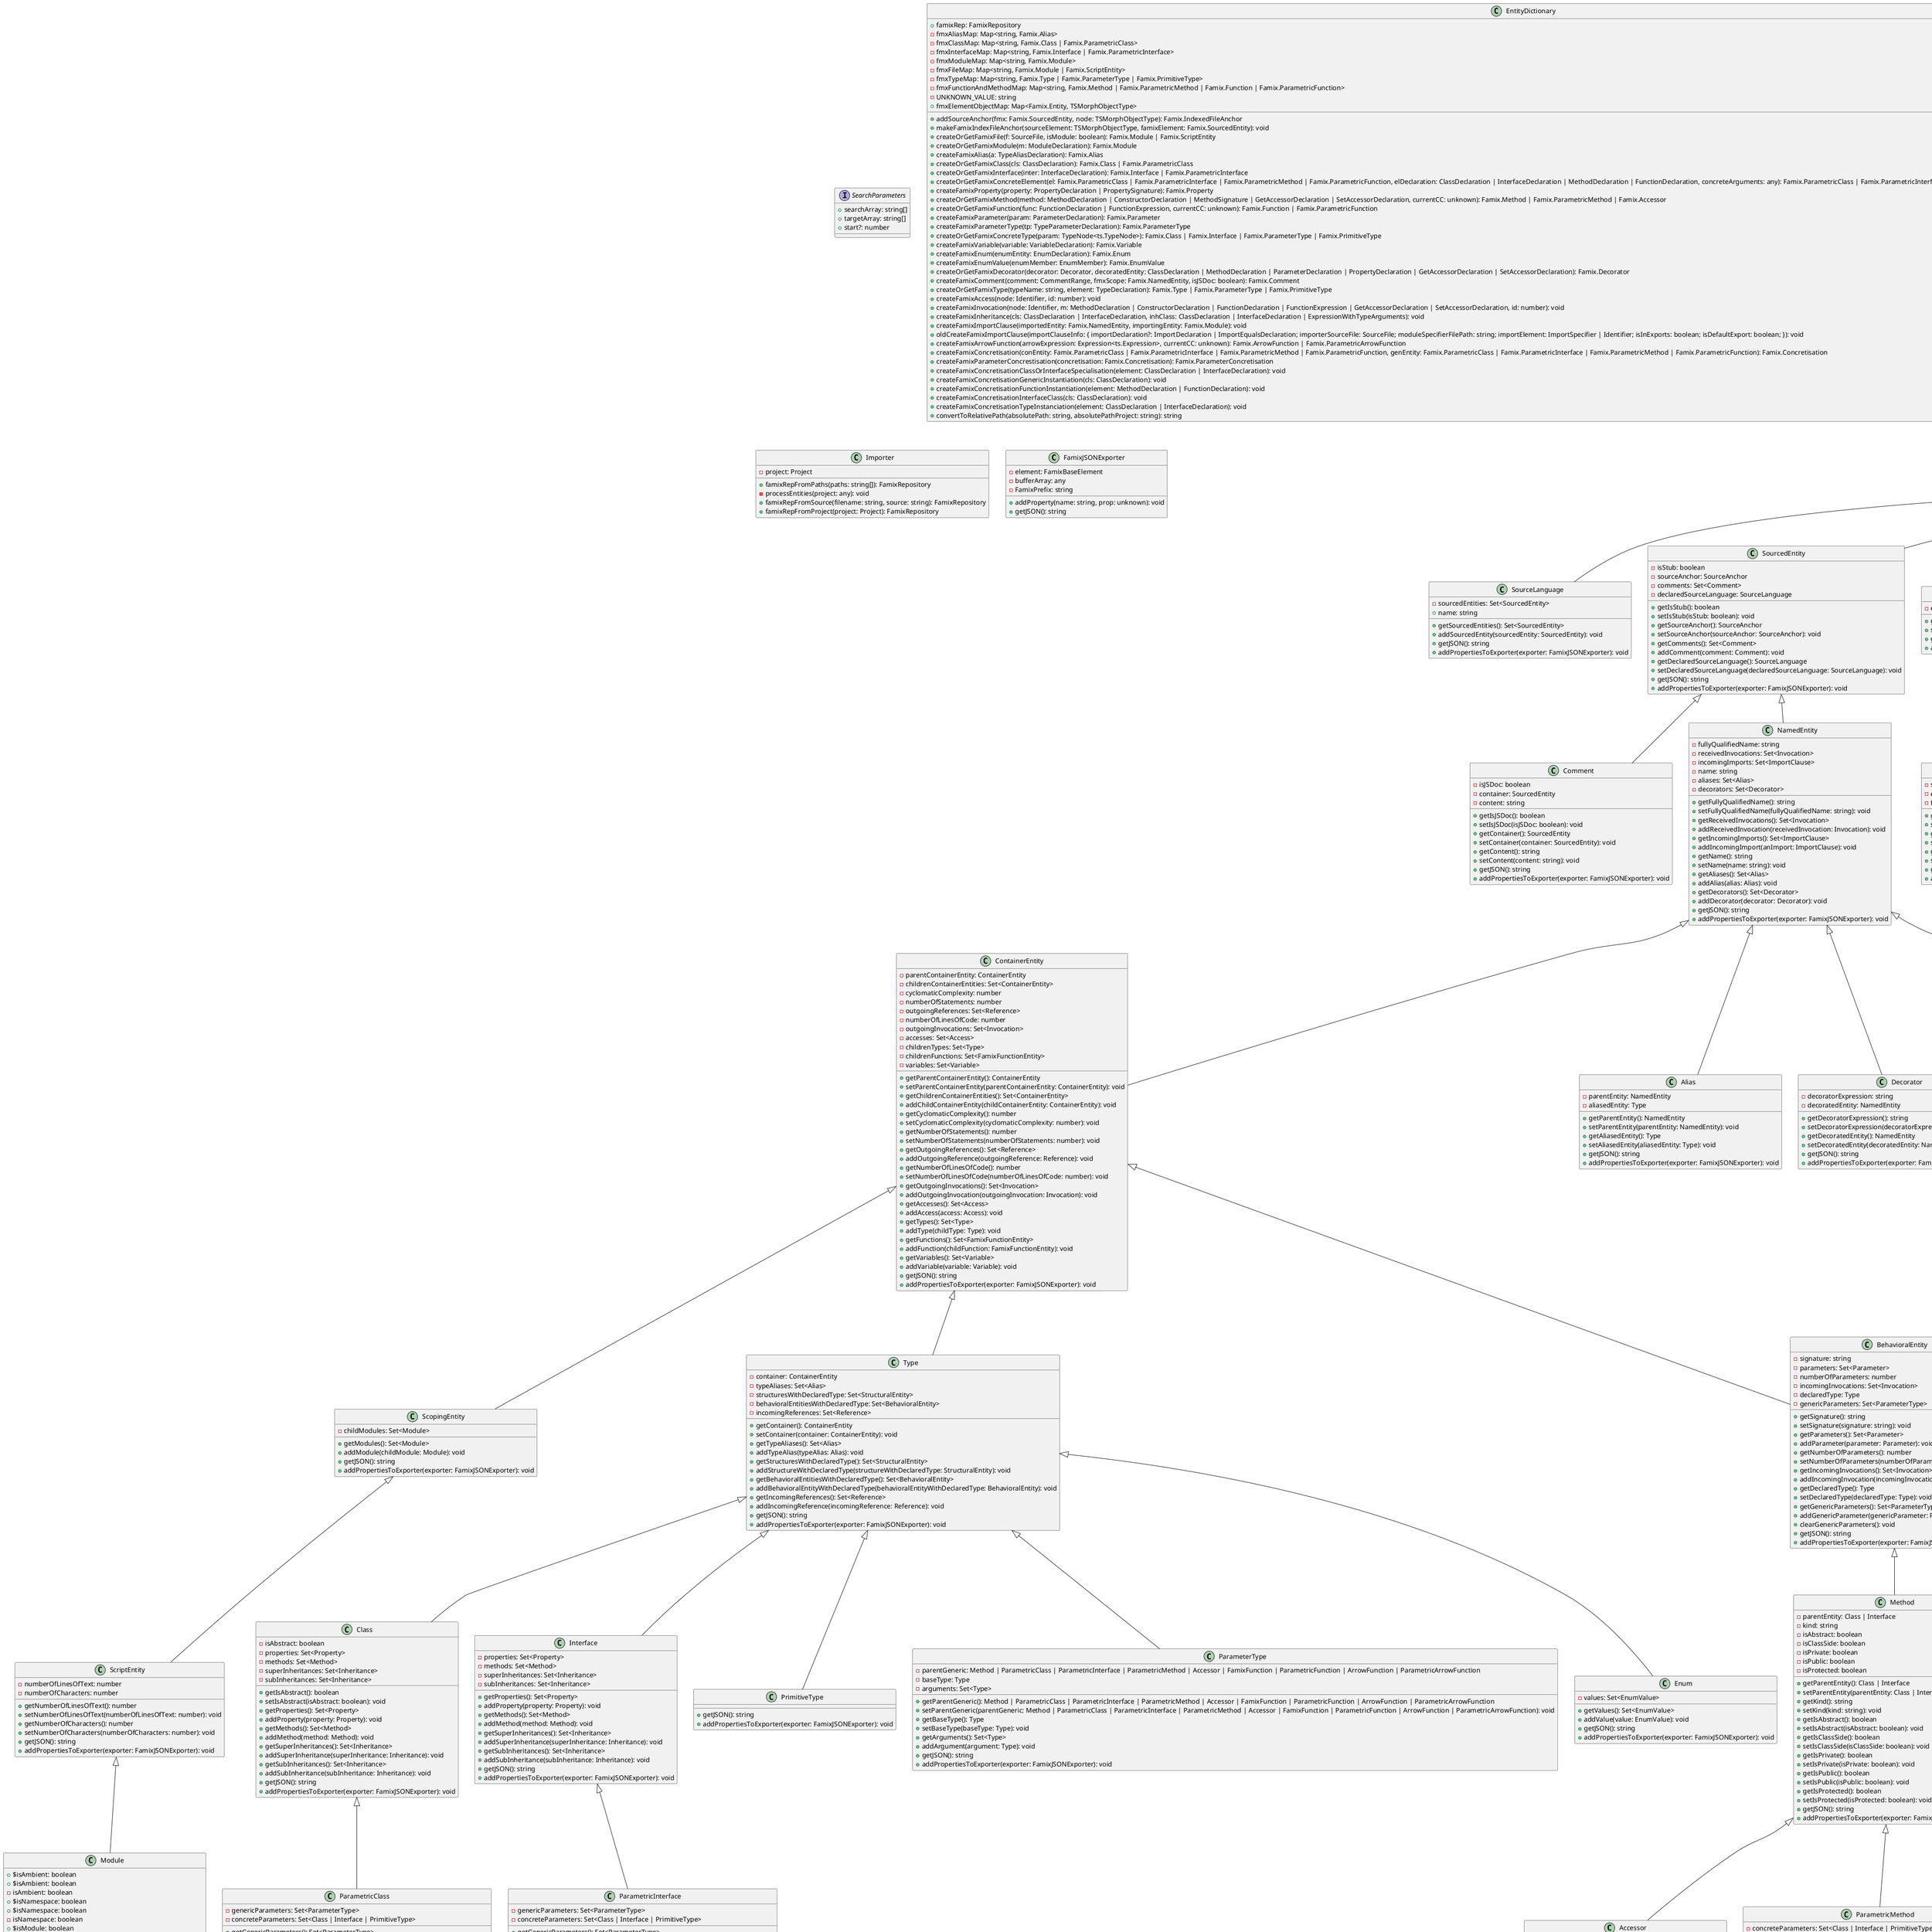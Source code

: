 @startuml
class Entity extends FamixBaseElement {
    +getJSON(): string
    +addPropertiesToExporter(exporter: FamixJSONExporter): void
}
class SourceLanguage extends Entity {
    -sourcedEntities: Set<SourcedEntity>
    +name: string
    +getSourcedEntities(): Set<SourcedEntity>
    +addSourcedEntity(sourcedEntity: SourcedEntity): void
    +getJSON(): string
    +addPropertiesToExporter(exporter: FamixJSONExporter): void
}
class Comment extends SourcedEntity {
    -isJSDoc: boolean
    +getIsJSDoc(): boolean
    +setIsJSDoc(isJSDoc: boolean): void
    -container: SourcedEntity
    +getContainer(): SourcedEntity
    +setContainer(container: SourcedEntity): void
    -content: string
    +getContent(): string
    +setContent(content: string): void
    +getJSON(): string
    +addPropertiesToExporter(exporter: FamixJSONExporter): void
}
class SourceAnchor extends Entity {
    -element: SourcedEntity
    +getElement(): SourcedEntity
    +setElement(element: SourcedEntity): void
    +getJSON(): string
    +addPropertiesToExporter(exporter: FamixJSONExporter): void
}
class SourcedEntity extends Entity {
    -isStub: boolean
    +getIsStub(): boolean
    +setIsStub(isStub: boolean): void
    -sourceAnchor: SourceAnchor
    +getSourceAnchor(): SourceAnchor
    +setSourceAnchor(sourceAnchor: SourceAnchor): void
    -comments: Set<Comment>
    +getComments(): Set<Comment>
    +addComment(comment: Comment): void
    -declaredSourceLanguage: SourceLanguage
    +getDeclaredSourceLanguage(): SourceLanguage
    +setDeclaredSourceLanguage(declaredSourceLanguage: SourceLanguage): void
    +getJSON(): string
    +addPropertiesToExporter(exporter: FamixJSONExporter): void
}
class ScopingEntity extends ContainerEntity {
    -childModules: Set<Module>
    +getModules(): Set<Module>
    +addModule(childModule: Module): void
    +getJSON(): string
    +addPropertiesToExporter(exporter: FamixJSONExporter): void
}
class ScriptEntity extends ScopingEntity {
    -numberOfLinesOfText: number
    +getNumberOfLinesOfText(): number
    +setNumberOfLinesOfText(numberOfLinesOfText: number): void
    -numberOfCharacters: number
    +getNumberOfCharacters(): number
    +setNumberOfCharacters(numberOfCharacters: number): void
    +getJSON(): string
    +addPropertiesToExporter(exporter: FamixJSONExporter): void
}
class Module extends ScriptEntity {
    +$isAmbient: boolean
    +$isAmbient: boolean
    -isAmbient: boolean
    +$isNamespace: boolean
    +$isNamespace: boolean
    -isNamespace: boolean
    +$isModule: boolean
    +$isModule: boolean
    -isModule: boolean
    -parentScope: ScopingEntity
    +getParentScope(): ScopingEntity
    +setParentScope(parentScope: ScopingEntity): void
    -outgoingImports: Set<ImportClause>
    +getOutgoingImports(): Set<ImportClause>
    +addOutgoingImport(importClause: ImportClause): void
    +getJSON(): string
    +addPropertiesToExporter(exporter: FamixJSONExporter): void
}
class ImportClause extends Entity {
    -importingEntity: Module
    +getImportingEntity(): Module
    +setImportingEntity(importer: Module): void
    -importedEntity: NamedEntity
    +getImportedEntity(): NamedEntity
    +setImportedEntity(importedEntity: NamedEntity): void
    -moduleSpecifier: string
    +getModuleSpecifier(): string
    +setModuleSpecifier(moduleSpecifier: string): void
    +getJSON(): string
    +addPropertiesToExporter(exporter: FamixJSONExporter): void
}
class Alias extends NamedEntity {
    -parentEntity: NamedEntity
    +getParentEntity(): NamedEntity
    +setParentEntity(parentEntity: NamedEntity): void
    -aliasedEntity: Type
    +getAliasedEntity(): Type
    +setAliasedEntity(aliasedEntity: Type): void
    +getJSON(): string
    +addPropertiesToExporter(exporter: FamixJSONExporter): void
}
class Decorator extends NamedEntity {
    -decoratorExpression: string
    +getDecoratorExpression(): string
    +setDecoratorExpression(decoratorExpression: string): void
    -decoratedEntity: NamedEntity
    +getDecoratedEntity(): NamedEntity
    +setDecoratedEntity(decoratedEntity: NamedEntity): void
    +getJSON(): string
    +addPropertiesToExporter(exporter: FamixJSONExporter): void
}
class NamedEntity extends SourcedEntity {
    -fullyQualifiedName: string
    +getFullyQualifiedName(): string
    +setFullyQualifiedName(fullyQualifiedName: string): void
    -receivedInvocations: Set<Invocation>
    +getReceivedInvocations(): Set<Invocation>
    +addReceivedInvocation(receivedInvocation: Invocation): void
    -incomingImports: Set<ImportClause>
    +getIncomingImports(): Set<ImportClause>
    +addIncomingImport(anImport: ImportClause): void
    -name: string
    +getName(): string
    +setName(name: string): void
    -aliases: Set<Alias>
    +getAliases(): Set<Alias>
    +addAlias(alias: Alias): void
    -decorators: Set<Decorator>
    +getDecorators(): Set<Decorator>
    +addDecorator(decorator: Decorator): void
    +getJSON(): string
    +addPropertiesToExporter(exporter: FamixJSONExporter): void
}
class Parameter extends StructuralEntity {
    -parentEntity: BehavioralEntity
    +getParentEntity(): BehavioralEntity
    +setParentEntity(parentEntity: BehavioralEntity): void
    +getJSON(): string
    +addPropertiesToExporter(exporter: FamixJSONExporter): void
}
class Property extends StructuralEntity {
    -isClassSide: boolean
    +readOnly: boolean
    +readOnly: boolean
    -_readOnly: boolean
    +getIsClassSide(): boolean
    +setIsClassSide(isClassSide: boolean): void
    -parentEntity: Class | Interface
    +getParentEntity(): Class | Interface
    +setParentEntity(parentEntity: Class | Interface): void
    +$isClassSide: boolean
    +$isClassSide: boolean
    +isDefinitelyAssigned: boolean
    +isDefinitelyAssigned: boolean
    +isOptional: boolean
    +isOptional: boolean
    +isJavaScriptPrivate: boolean
    +isJavaScriptPrivate: boolean
    -_isDefinitelyAssigned: boolean
    -_isOptional: boolean
    -_isJavaScriptPrivate: boolean
    +visibility: VisibilityTypes
    +visibility: VisibilityTypes
    -_visibility: VisibilityTypes
    +getJSON(): string
    +addPropertiesToExporter(exporter: FamixJSONExporter): void
}
class Inheritance extends Entity {
    -superclass: Class | Interface
    +getSuperclass(): Class | Interface
    +setSuperclass(superclass: Class | Interface): void
    -subclass: Class | Interface
    +getSubclass(): Class | Interface
    +setSubclass(subclass: Class | Interface): void
    +getJSON(): string
    +addPropertiesToExporter(exporter: FamixJSONExporter): void
}
class Class extends Type {
    -isAbstract: boolean
    +getIsAbstract(): boolean
    +setIsAbstract(isAbstract: boolean): void
    -properties: Set<Property>
    +getProperties(): Set<Property>
    +addProperty(property: Property): void
    -methods: Set<Method>
    +getMethods(): Set<Method>
    +addMethod(method: Method): void
    -superInheritances: Set<Inheritance>
    +getSuperInheritances(): Set<Inheritance>
    +addSuperInheritance(superInheritance: Inheritance): void
    -subInheritances: Set<Inheritance>
    +getSubInheritances(): Set<Inheritance>
    +addSubInheritance(subInheritance: Inheritance): void
    +getJSON(): string
    +addPropertiesToExporter(exporter: FamixJSONExporter): void
}
class Method extends BehavioralEntity {
    -parentEntity: Class | Interface
    +getParentEntity(): Class | Interface
    +setParentEntity(parentEntity: Class | Interface): void
    -kind: string
    +getKind(): string
    +setKind(kind: string): void
    -isAbstract: boolean
    +getIsAbstract(): boolean
    +setIsAbstract(isAbstract: boolean): void
    -isClassSide: boolean
    +getIsClassSide(): boolean
    +setIsClassSide(isClassSide: boolean): void
    -isPrivate: boolean
    +getIsPrivate(): boolean
    +setIsPrivate(isPrivate: boolean): void
    -isPublic: boolean
    +getIsPublic(): boolean
    +setIsPublic(isPublic: boolean): void
    -isProtected: boolean
    +getIsProtected(): boolean
    +setIsProtected(isProtected: boolean): void
    +getJSON(): string
    +addPropertiesToExporter(exporter: FamixJSONExporter): void
}
class Interface extends Type {
    -properties: Set<Property>
    +getProperties(): Set<Property>
    +addProperty(property: Property): void
    -methods: Set<Method>
    +getMethods(): Set<Method>
    +addMethod(method: Method): void
    -superInheritances: Set<Inheritance>
    +getSuperInheritances(): Set<Inheritance>
    +addSuperInheritance(superInheritance: Inheritance): void
    -subInheritances: Set<Inheritance>
    +getSubInheritances(): Set<Inheritance>
    +addSubInheritance(subInheritance: Inheritance): void
    +getJSON(): string
    +addPropertiesToExporter(exporter: FamixJSONExporter): void
}
class PrimitiveType extends Type {
    +getJSON(): string
    +addPropertiesToExporter(exporter: FamixJSONExporter): void
}
class ParametricClass extends Class {
    -genericParameters: Set<ParameterType>
    +getGenericParameters(): Set<ParameterType>
    +addGenericParameter(genericParameter: ParameterType): void
    +clearGenericParameters(): void
    -concreteParameters: Set<Class | Interface | PrimitiveType>
    +getConcreteParameters(): Set<Class | Interface | PrimitiveType>
    +addConcreteParameter(concreteParameter: Class | Interface | PrimitiveType): void
    +getJSON(): string
    +addPropertiesToExporter(exporter: FamixJSONExporter): void
}
class ParametricInterface extends Interface {
    -genericParameters: Set<ParameterType>
    +getGenericParameters(): Set<ParameterType>
    +addGenericParameter(genericParameter: ParameterType): void
    +clearGenericParameters(): void
    -concreteParameters: Set<Class | Interface | PrimitiveType>
    +getConcreteParameters(): Set<Class | Interface | PrimitiveType>
    +addConcreteParameter(concreteParameter: Class | Interface | PrimitiveType): void
    +getJSON(): string
    +addPropertiesToExporter(exporter: FamixJSONExporter): void
}
class Function extends BehavioralEntity {
    +getJSON(): string
    +addPropertiesToExporter(exporter: FamixJSONExporter): void
}
class Accessor extends Method {
    +getJSON(): string
    +addPropertiesToExporter(exporter: FamixJSONExporter): void
}
class ParametricMethod extends Method {
    -concreteParameters: Set<Class | Interface | PrimitiveType>
    +getConcreteParameters(): Set<Class | Interface | PrimitiveType>
    +addConcreteParameter(concreteParameter: Class | Interface | PrimitiveType): void
    +getJSON(): string
    +addPropertiesToExporter(exporter: FamixJSONExporter): void
}
class ParametricFunction extends Function {
    -concreteParameters: Set<Class | Interface | PrimitiveType>
    +getConcreteParameters(): Set<Class | Interface | PrimitiveType>
    +addConcreteParameter(concreteParameter: Class | Interface | PrimitiveType): void
    +getJSON(): string
    +addPropertiesToExporter(exporter: FamixJSONExporter): void
}
class ArrowFunction extends BehavioralEntity {
    +getJSON(): string
    +addPropertiesToExporter(exporter: FamixJSONExporter): void
}
class ParametricArrowFunction extends ArrowFunction {
    -concreteParameters: Set<Class | Interface | PrimitiveType>
    +getConcreteParameters(): Set<Class | Interface | PrimitiveType>
    +addConcreteParameter(concreteParameter: Class | Interface | PrimitiveType): void
    +getJSON(): string
    +addPropertiesToExporter(exporter: FamixJSONExporter): void
}
class ParameterType extends Type {
    -parentGeneric: Method | ParametricClass | ParametricInterface | ParametricMethod | Accessor | FamixFunction | ParametricFunction | ArrowFunction | ParametricArrowFunction
    +getParentGeneric(): Method | ParametricClass | ParametricInterface | ParametricMethod | Accessor | FamixFunction | ParametricFunction | ArrowFunction | ParametricArrowFunction
    +setParentGeneric(parentGeneric: Method | ParametricClass | ParametricInterface | ParametricMethod | Accessor | FamixFunction | ParametricFunction | ArrowFunction | ParametricArrowFunction): void
    -baseType: Type
    +getBaseType(): Type
    +setBaseType(baseType: Type): void
    -arguments: Set<Type>
    +getArguments(): Set<Type>
    +addArgument(argument: Type): void
    +getJSON(): string
    +addPropertiesToExporter(exporter: FamixJSONExporter): void
}
class BehavioralEntity extends ContainerEntity {
    -signature: string
    +getSignature(): string
    +setSignature(signature: string): void
    -parameters: Set<Parameter>
    +getParameters(): Set<Parameter>
    +addParameter(parameter: Parameter): void
    -numberOfParameters: number
    +getNumberOfParameters(): number
    +setNumberOfParameters(numberOfParameters: number): void
    -incomingInvocations: Set<Invocation>
    +getIncomingInvocations(): Set<Invocation>
    +addIncomingInvocation(incomingInvocation: Invocation): void
    -declaredType: Type
    +getDeclaredType(): Type
    +setDeclaredType(declaredType: Type): void
    -genericParameters: Set<ParameterType>
    +getGenericParameters(): Set<ParameterType>
    +addGenericParameter(genericParameter: ParameterType): void
    +clearGenericParameters(): void
    +getJSON(): string
    +addPropertiesToExporter(exporter: FamixJSONExporter): void
}
class Invocation extends Entity {
    -candidates: Set<BehavioralEntity>
    +getCandidates(): Set<BehavioralEntity>
    +addCandidate(candidate: BehavioralEntity): void
    -receiver: NamedEntity
    +getReceiver(): NamedEntity
    +setReceiver(receiver: NamedEntity): void
    -sender: ContainerEntity
    +getSender(): ContainerEntity
    +setSender(sender: ContainerEntity): void
    -signature: string
    +getSignature(): string
    +setSignature(signature: string): void
    +getJSON(): string
    +addPropertiesToExporter(exporter: FamixJSONExporter): void
}
class Reference extends Entity {
    -source: ContainerEntity
    +getSource(): ContainerEntity
    +setSource(source: ContainerEntity): void
    -target: Type
    +getTarget(): Type
    +setTarget(target: Type): void
    +getJSON(): string
    +addPropertiesToExporter(exporter: FamixJSONExporter): void
}
class Variable extends StructuralEntity {
    -parentContainerEntity: ContainerEntity
    +getParentContainerEntity(): ContainerEntity
    +setParentContainerEntity(parentContainerEntity: ContainerEntity): void
    +getJSON(): string
    +addPropertiesToExporter(exporter: FamixJSONExporter): void
}
class ContainerEntity extends NamedEntity {
    -parentContainerEntity: ContainerEntity
    +getParentContainerEntity(): ContainerEntity
    +setParentContainerEntity(parentContainerEntity: ContainerEntity): void
    -childrenContainerEntities: Set<ContainerEntity>
    +getChildrenContainerEntities(): Set<ContainerEntity>
    +addChildContainerEntity(childContainerEntity: ContainerEntity): void
    -cyclomaticComplexity: number
    +getCyclomaticComplexity(): number
    +setCyclomaticComplexity(cyclomaticComplexity: number): void
    -numberOfStatements: number
    +getNumberOfStatements(): number
    +setNumberOfStatements(numberOfStatements: number): void
    -outgoingReferences: Set<Reference>
    +getOutgoingReferences(): Set<Reference>
    +addOutgoingReference(outgoingReference: Reference): void
    -numberOfLinesOfCode: number
    +getNumberOfLinesOfCode(): number
    +setNumberOfLinesOfCode(numberOfLinesOfCode: number): void
    -outgoingInvocations: Set<Invocation>
    +getOutgoingInvocations(): Set<Invocation>
    +addOutgoingInvocation(outgoingInvocation: Invocation): void
    -accesses: Set<Access>
    +getAccesses(): Set<Access>
    +addAccess(access: Access): void
    -childrenTypes: Set<Type>
    +getTypes(): Set<Type>
    +addType(childType: Type): void
    -childrenFunctions: Set<FamixFunctionEntity>
    +getFunctions(): Set<FamixFunctionEntity>
    +addFunction(childFunction: FamixFunctionEntity): void
    -variables: Set<Variable>
    +getVariables(): Set<Variable>
    +addVariable(variable: Variable): void
    +getJSON(): string
    +addPropertiesToExporter(exporter: FamixJSONExporter): void
}
class Type extends ContainerEntity {
    -container: ContainerEntity
    +getContainer(): ContainerEntity
    +setContainer(container: ContainerEntity): void
    -typeAliases: Set<Alias>
    +getTypeAliases(): Set<Alias>
    +addTypeAlias(typeAlias: Alias): void
    -structuresWithDeclaredType: Set<StructuralEntity>
    +getStructuresWithDeclaredType(): Set<StructuralEntity>
    +addStructureWithDeclaredType(structureWithDeclaredType: StructuralEntity): void
    -behavioralEntitiesWithDeclaredType: Set<BehavioralEntity>
    +getBehavioralEntitiesWithDeclaredType(): Set<BehavioralEntity>
    +addBehavioralEntityWithDeclaredType(behavioralEntityWithDeclaredType: BehavioralEntity): void
    -incomingReferences: Set<Reference>
    +getIncomingReferences(): Set<Reference>
    +addIncomingReference(incomingReference: Reference): void
    +getJSON(): string
    +addPropertiesToExporter(exporter: FamixJSONExporter): void
}
class StructuralEntity extends NamedEntity {
    -incomingAccesses: Set<Access>
    +getIncomingAccesses(): Set<Access>
    +addIncomingAccess(incomingAccess: Access): void
    -declaredType: Type
    +getDeclaredType(): Type
    +setDeclaredType(declaredType: Type): void
    +getJSON(): string
    +addPropertiesToExporter(exporter: FamixJSONExporter): void
}
class Access extends Entity {
    -accessor: ContainerEntity
    +getAccessor(): ContainerEntity
    +setAccessor(accessor: ContainerEntity): void
    -variable: StructuralEntity
    +getVariable(): StructuralEntity
    +setVariable(variable: StructuralEntity): void
    -isWrite: boolean
    +getIsWrite(): boolean
    +setIsWrite(isWrite: boolean): void
    +getJSON(): string
    +addPropertiesToExporter(exporter: FamixJSONExporter): void
}
class Concretisation extends Entity {
    -genericEntity: ParametricClass | ParametricInterface | ParametricMethod | ParametricFunction
    +getGenericEntity(): ParametricClass | ParametricInterface | ParametricMethod | ParametricFunction
    +setGenericEntity(genericEntity: ParametricClass | ParametricInterface | ParametricMethod | ParametricFunction): void
    -concreteEntity: ParametricClass | ParametricInterface | ParametricMethod | ParametricFunction
    +getConcreteEntity(): ParametricClass | ParametricInterface | ParametricMethod | ParametricFunction
    +setConcreteEntity(concreteEntity: ParametricClass | ParametricInterface | ParametricMethod | ParametricFunction): void
    +getJSON(): string
    +addPropertiesToExporter(exporter: FamixJSONExporter): void
}
class Enum extends Type {
    -values: Set<EnumValue>
    +getValues(): Set<EnumValue>
    +addValue(value: EnumValue): void
    +getJSON(): string
    +addPropertiesToExporter(exporter: FamixJSONExporter): void
}
class EnumValue extends StructuralEntity {
    -parentEntity: Enum
    +getParentEntity(): Enum
    +setParentEntity(parentEntity: Enum): void
    +getJSON(): string
    +addPropertiesToExporter(exporter: FamixJSONExporter): void
}
class IndexedFileAnchor extends SourceAnchor {
    -startPos: number
    +getStartPos(): number
    +setStartPos(startPos: number): void
    -endPos: number
    +getEndPos(): number
    +setEndPos(endPos: number): void
    -fileName: string
    +getFileName(): string
    +setFileName(fileName: string): void
    +getJSON(): string
    +addPropertiesToExporter(exporter: FamixJSONExporter): void
}
class ParameterConcretisation extends Entity {
    -genericParameter: ParameterType
    +getGenericParameter(): ParameterType
    +setGenericParameter(genericEntity: ParameterType): void
    -concreteParameter: PrimitiveType
    +getConcreteParameter(): PrimitiveType
    +setConcreteParameter(concreteParameter: PrimitiveType): void
    -concretisations: Set<Concretisation>
    +getConcretisations(): Set<Concretisation>
    +addConcretisation(concretisation: Concretisation): void
    +getJSON(): string
    +addPropertiesToExporter(exporter: FamixJSONExporter): void
}
interface SearchParameters {
    +searchArray: string[]
    +targetArray: string[]
    +start?: number
}
class EntityDictionary {
    +famixRep: FamixRepository
    -fmxAliasMap: Map<string, Famix.Alias>
    -fmxClassMap: Map<string, Famix.Class | Famix.ParametricClass>
    -fmxInterfaceMap: Map<string, Famix.Interface | Famix.ParametricInterface>
    -fmxModuleMap: Map<string, Famix.Module>
    -fmxFileMap: Map<string, Famix.Module | Famix.ScriptEntity>
    -fmxTypeMap: Map<string, Famix.Type | Famix.ParameterType | Famix.PrimitiveType>
    -fmxFunctionAndMethodMap: Map<string, Famix.Method | Famix.ParametricMethod | Famix.Function | Famix.ParametricFunction>
    -UNKNOWN_VALUE: string
    +fmxElementObjectMap: Map<Famix.Entity, TSMorphObjectType>
    +addSourceAnchor(fmx: Famix.SourcedEntity, node: TSMorphObjectType): Famix.IndexedFileAnchor
    +makeFamixIndexFileAnchor(sourceElement: TSMorphObjectType, famixElement: Famix.SourcedEntity): void
    +createOrGetFamixFile(f: SourceFile, isModule: boolean): Famix.Module | Famix.ScriptEntity
    +createOrGetFamixModule(m: ModuleDeclaration): Famix.Module
    +createFamixAlias(a: TypeAliasDeclaration): Famix.Alias
    +createOrGetFamixClass(cls: ClassDeclaration): Famix.Class | Famix.ParametricClass
    +createOrGetFamixInterface(inter: InterfaceDeclaration): Famix.Interface | Famix.ParametricInterface
    +createOrGetFamixConcreteElement(el: Famix.ParametricClass | Famix.ParametricInterface | Famix.ParametricMethod | Famix.ParametricFunction, elDeclaration: ClassDeclaration | InterfaceDeclaration | MethodDeclaration | FunctionDeclaration, concreteArguments: any): Famix.ParametricClass | Famix.ParametricInterface | Famix.ParametricMethod | Famix.ParametricFunction
    +createFamixProperty(property: PropertyDeclaration | PropertySignature): Famix.Property
    +createOrGetFamixMethod(method: MethodDeclaration | ConstructorDeclaration | MethodSignature | GetAccessorDeclaration | SetAccessorDeclaration, currentCC: unknown): Famix.Method | Famix.ParametricMethod | Famix.Accessor
    +createOrGetFamixFunction(func: FunctionDeclaration | FunctionExpression, currentCC: unknown): Famix.Function | Famix.ParametricFunction
    +createFamixParameter(param: ParameterDeclaration): Famix.Parameter
    +createFamixParameterType(tp: TypeParameterDeclaration): Famix.ParameterType
    +createOrGetFamixConcreteType(param: TypeNode<ts.TypeNode>): Famix.Class | Famix.Interface | Famix.ParameterType | Famix.PrimitiveType
    +createFamixVariable(variable: VariableDeclaration): Famix.Variable
    +createFamixEnum(enumEntity: EnumDeclaration): Famix.Enum
    +createFamixEnumValue(enumMember: EnumMember): Famix.EnumValue
    +createOrGetFamixDecorator(decorator: Decorator, decoratedEntity: ClassDeclaration | MethodDeclaration | ParameterDeclaration | PropertyDeclaration | GetAccessorDeclaration | SetAccessorDeclaration): Famix.Decorator
    +createFamixComment(comment: CommentRange, fmxScope: Famix.NamedEntity, isJSDoc: boolean): Famix.Comment
    +createOrGetFamixType(typeName: string, element: TypeDeclaration): Famix.Type | Famix.ParameterType | Famix.PrimitiveType
    +createFamixAccess(node: Identifier, id: number): void
    +createFamixInvocation(node: Identifier, m: MethodDeclaration | ConstructorDeclaration | FunctionDeclaration | FunctionExpression | GetAccessorDeclaration | SetAccessorDeclaration, id: number): void
    +createFamixInheritance(cls: ClassDeclaration | InterfaceDeclaration, inhClass: ClassDeclaration | InterfaceDeclaration | ExpressionWithTypeArguments): void
    +createFamixImportClause(importedEntity: Famix.NamedEntity, importingEntity: Famix.Module): void
    +oldCreateFamixImportClause(importClauseInfo: { importDeclaration?: ImportDeclaration | ImportEqualsDeclaration; importerSourceFile: SourceFile; moduleSpecifierFilePath: string; importElement: ImportSpecifier | Identifier; isInExports: boolean; isDefaultExport: boolean; }): void
    +createFamixArrowFunction(arrowExpression: Expression<ts.Expression>, currentCC: unknown): Famix.ArrowFunction | Famix.ParametricArrowFunction
    +createFamixConcretisation(conEntity: Famix.ParametricClass | Famix.ParametricInterface | Famix.ParametricMethod | Famix.ParametricFunction, genEntity: Famix.ParametricClass | Famix.ParametricInterface | Famix.ParametricMethod | Famix.ParametricFunction): Famix.Concretisation
    +createFamixParameterConcrestisation(concretisation: Famix.Concretisation): Famix.ParameterConcretisation
    +createFamixConcretisationClassOrInterfaceSpecialisation(element: ClassDeclaration | InterfaceDeclaration): void
    +createFamixConcretisationGenericInstantiation(cls: ClassDeclaration): void
    +createFamixConcretisationFunctionInstantiation(element: MethodDeclaration | FunctionDeclaration): void
    +createFamixConcretisationInterfaceClass(cls: ClassDeclaration): void
    +createFamixConcretisationTypeInstanciation(element: ClassDeclaration | InterfaceDeclaration): void
    +convertToRelativePath(absolutePath: string, absolutePathProject: string): string
}
class FamixRepository {
    -elements: Set<FamixBaseElement>
    -famixClasses: Set<Class>
    -famixInterfaces: Set<Interface>
    -famixModules: Set<Module>
    -famixMethods: Set<Method>
    -famixVariables: Set<Variable>
    -famixFunctions: Set<FamixFunctionEntity>
    -famixFiles: Set<Module | ScriptEntity>
    -idCounter: number
    -absolutePath: string
    -fmxElementObjectMap: Map<Famix.Entity, TSMorphObjectType>
    +setFmxElementObjectMap(fmxElementObjectMap: Map<Famix.Entity, TSMorphObjectType>): void
    +getFmxElementObjectMap(): Map<Famix.Entity, TSMorphObjectType>
    +getAbsolutePath(): string
    +setAbsolutePath(path: string): void
    +getFamixEntityById(id: number): FamixBaseElement
    +getFamixEntityByFullyQualifiedName(fullyQualifiedName: string): FamixBaseElement
    +export(arg0: { format: string; }): string
    +_getAllEntities(): Set<FamixBaseElement>
    +_getAllEntitiesWithType(theType: string): Set<FamixBaseElement>
    +_getFamixClass(fullyQualifiedName: string): Class
    +_getFamixInterface(fullyQualifiedName: string): Interface
    +_getFamixMethod(fullyQualifiedName: string): Method
    +_getFamixFunction(fullyQualifiedName: string): FamixFunctionEntity
    +_getFamixVariable(fullyQualifiedName: string): Variable
    +_getFamixModule(fullyQualifiedName: string): Module
    +_getFamixModules(): Set<Module>
    +_getFamixFile(fullyQualifiedName: string): Module | ScriptEntity
    +_getFamixFiles(): Set<Module | ScriptEntity>
    +_methodNamesAsSetFromClass(className: string): Set<string>
    +_methodParentsAsSetFromClass(className: string): Set<Type>
    +_initMapFromModel(model: string): Map<number, unknown>
    +addElement(element: FamixBaseElement): void
    +getJSON(): string
}
class Importer {
    -project: Project
    +famixRepFromPaths(paths: string[]): FamixRepository
    -processEntities(project: any): void
    +famixRepFromSource(filename: string, source: string): FamixRepository
    +famixRepFromProject(project: Project): FamixRepository
}
abstract class FamixBaseElement {
    +id: number
    +{abstract} getJSON(): string
    +addPropertiesToExporter(exporter: FamixJSONExporter): void
}
class FamixJSONExporter {
    -element: FamixBaseElement
    -bufferArray: any
    -FamixPrefix: string
    +addProperty(name: string, prop: unknown): void
    +getJSON(): string
}
@enduml